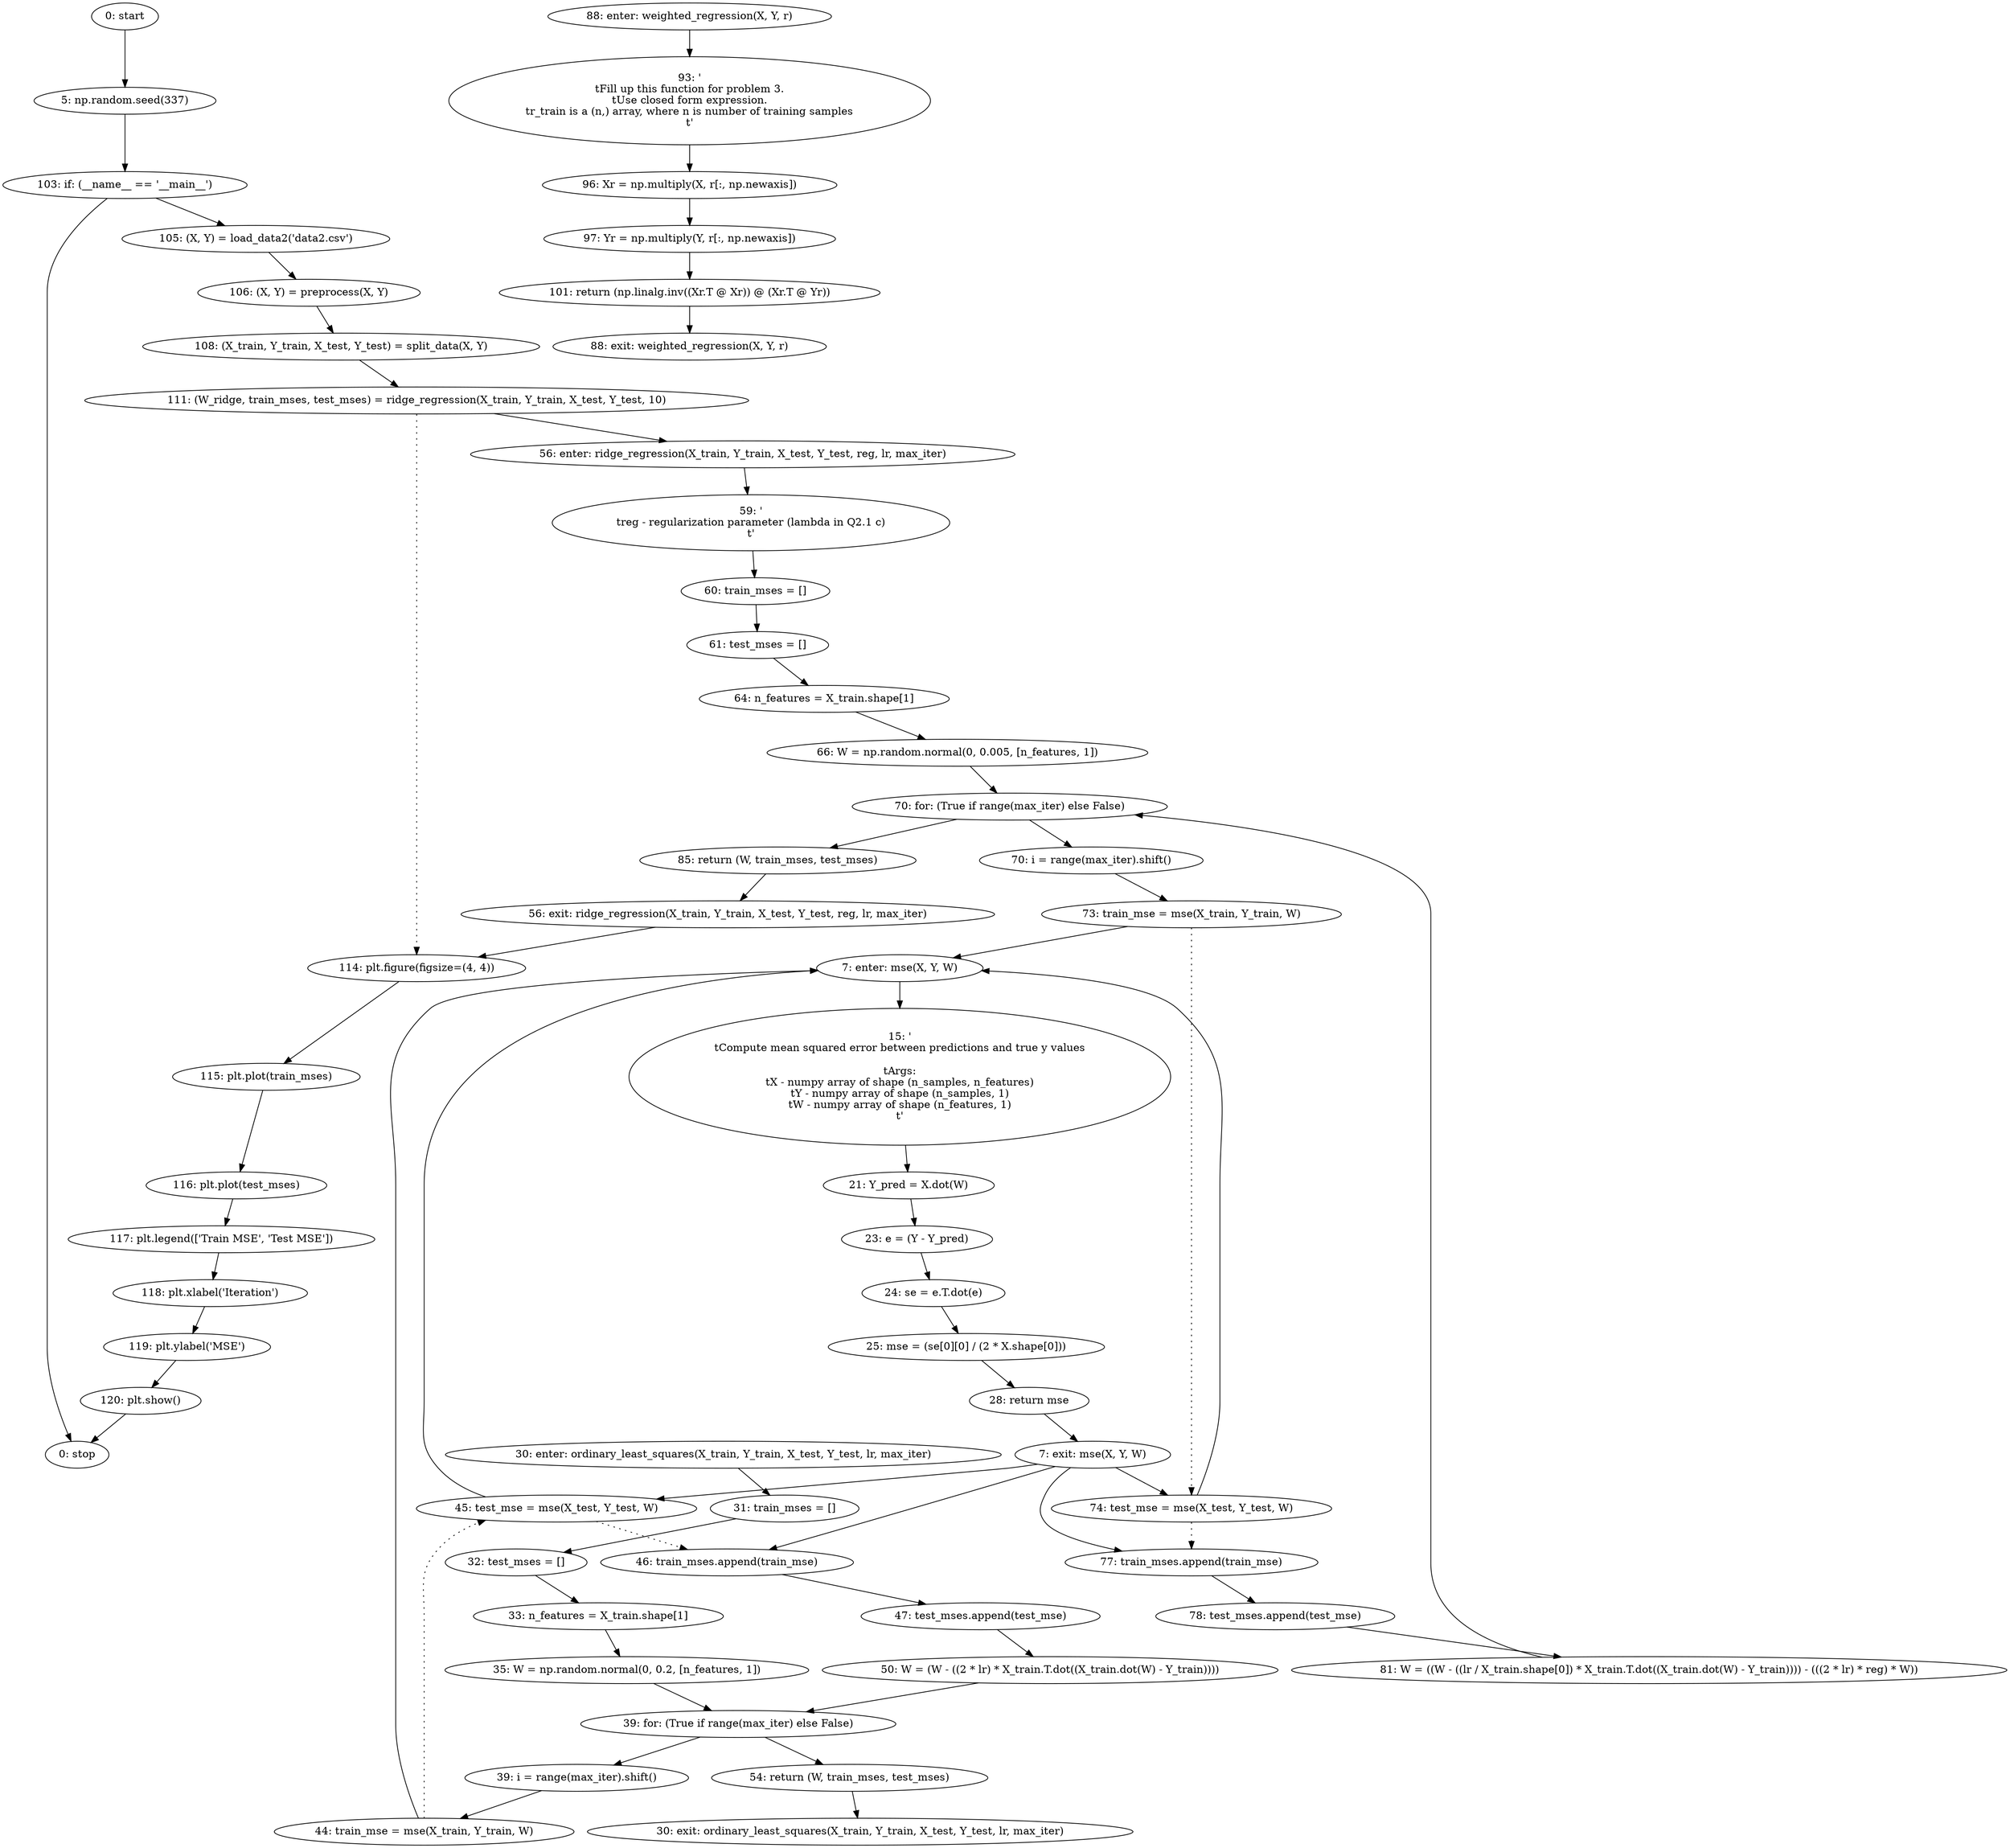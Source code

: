 strict digraph "" {
	node [label="\N"];
	0	 [label="0: start"];
	1	 [label="5: np.random.seed(337)"];
	0 -> 1;
	45	 [label="103: if: (__name__ == '__main__')"];
	1 -> 45;
	46	 [label="105: (X, Y) = load_data2('data2.csv')"];
	45 -> 46;
	57	 [label="0: stop"];
	45 -> 57;
	2	 [label="7: enter: mse(X, Y, W)"];
	4	 [label="15: '\n\tCompute mean squared error between predictions and true y values\n\n\tArgs:\n\tX - numpy array of shape (n_samples, n_features)\n\tY \
- numpy array of shape (n_samples, 1)\n\tW - numpy array of shape (n_features, 1)\n\t'"];
	2 -> 4;
	5	 [label="21: Y_pred = X.dot(W)"];
	4 -> 5;
	18	 [label="44: train_mse = mse(X_train, Y_train, W)"];
	18 -> 2;
	19	 [label="45: test_mse = mse(X_test, Y_test, W)"];
	18 -> 19	 [style=dotted,
		weight=100];
	19 -> 2;
	20	 [label="46: train_mses.append(train_mse)"];
	19 -> 20	 [style=dotted,
		weight=100];
	21	 [label="47: test_mses.append(test_mse)"];
	20 -> 21;
	33	 [label="73: train_mse = mse(X_train, Y_train, W)"];
	33 -> 2;
	34	 [label="74: test_mse = mse(X_test, Y_test, W)"];
	33 -> 34	 [style=dotted,
		weight=100];
	34 -> 2;
	35	 [label="77: train_mses.append(train_mse)"];
	34 -> 35	 [style=dotted,
		weight=100];
	36	 [label="78: test_mses.append(test_mse)"];
	35 -> 36;
	3	 [label="7: exit: mse(X, Y, W)"];
	3 -> 19;
	3 -> 20;
	3 -> 34;
	3 -> 35;
	9	 [label="28: return mse"];
	9 -> 3;
	6	 [label="23: e = (Y - Y_pred)"];
	5 -> 6;
	7	 [label="24: se = e.T.dot(e)"];
	6 -> 7;
	8	 [label="25: mse = (se[0][0] / (2 * X.shape[0]))"];
	7 -> 8;
	8 -> 9;
	10	 [label="30: enter: ordinary_least_squares(X_train, Y_train, X_test, Y_test, lr, max_iter)"];
	12	 [label="31: train_mses = []"];
	10 -> 12;
	13	 [label="32: test_mses = []"];
	12 -> 13;
	11	 [label="30: exit: ordinary_least_squares(X_train, Y_train, X_test, Y_test, lr, max_iter)"];
	23	 [label="54: return (W, train_mses, test_mses)"];
	23 -> 11;
	14	 [label="33: n_features = X_train.shape[1]"];
	13 -> 14;
	15	 [label="35: W = np.random.normal(0, 0.2, [n_features, 1])"];
	14 -> 15;
	16	 [label="39: for: (True if range(max_iter) else False)"];
	15 -> 16;
	16 -> 23;
	17	 [label="39: i = range(max_iter).shift()"];
	16 -> 17;
	17 -> 18;
	22	 [label="50: W = (W - ((2 * lr) * X_train.T.dot((X_train.dot(W) - Y_train))))"];
	22 -> 16;
	21 -> 22;
	24	 [label="56: enter: ridge_regression(X_train, Y_train, X_test, Y_test, reg, lr, max_iter)"];
	26	 [label="59: '\n\treg - regularization parameter (lambda in Q2.1 c)\n\t'"];
	24 -> 26;
	27	 [label="60: train_mses = []"];
	26 -> 27;
	49	 [label="111: (W_ridge, train_mses, test_mses) = ridge_regression(X_train, Y_train, X_test, Y_test, 10)"];
	49 -> 24;
	50	 [label="114: plt.figure(figsize=(4, 4))"];
	49 -> 50	 [style=dotted,
		weight=100];
	51	 [label="115: plt.plot(train_mses)"];
	50 -> 51;
	25	 [label="56: exit: ridge_regression(X_train, Y_train, X_test, Y_test, reg, lr, max_iter)"];
	25 -> 50;
	38	 [label="85: return (W, train_mses, test_mses)"];
	38 -> 25;
	28	 [label="61: test_mses = []"];
	27 -> 28;
	29	 [label="64: n_features = X_train.shape[1]"];
	28 -> 29;
	30	 [label="66: W = np.random.normal(0, 0.005, [n_features, 1])"];
	29 -> 30;
	31	 [label="70: for: (True if range(max_iter) else False)"];
	30 -> 31;
	31 -> 38;
	32	 [label="70: i = range(max_iter).shift()"];
	31 -> 32;
	32 -> 33;
	37	 [label="81: W = ((W - ((lr / X_train.shape[0]) * X_train.T.dot((X_train.dot(W) - Y_train)))) - (((2 * lr) * reg) * W))"];
	37 -> 31;
	36 -> 37;
	39	 [label="88: enter: weighted_regression(X, Y, r)"];
	41	 [label="93: '\n\tFill up this function for problem 3.\n\tUse closed form expression.\n\tr_train is a (n,) array, where n is number of training \
samples\n\t'"];
	39 -> 41;
	42	 [label="96: Xr = np.multiply(X, r[:, np.newaxis])"];
	41 -> 42;
	40	 [label="88: exit: weighted_regression(X, Y, r)"];
	44	 [label="101: return (np.linalg.inv((Xr.T @ Xr)) @ (Xr.T @ Yr))"];
	44 -> 40;
	43	 [label="97: Yr = np.multiply(Y, r[:, np.newaxis])"];
	42 -> 43;
	43 -> 44;
	47	 [label="106: (X, Y) = preprocess(X, Y)"];
	46 -> 47;
	48	 [label="108: (X_train, Y_train, X_test, Y_test) = split_data(X, Y)"];
	47 -> 48;
	48 -> 49;
	52	 [label="116: plt.plot(test_mses)"];
	51 -> 52;
	53	 [label="117: plt.legend(['Train MSE', 'Test MSE'])"];
	52 -> 53;
	54	 [label="118: plt.xlabel('Iteration')"];
	53 -> 54;
	55	 [label="119: plt.ylabel('MSE')"];
	54 -> 55;
	56	 [label="120: plt.show()"];
	55 -> 56;
	56 -> 57;
}

